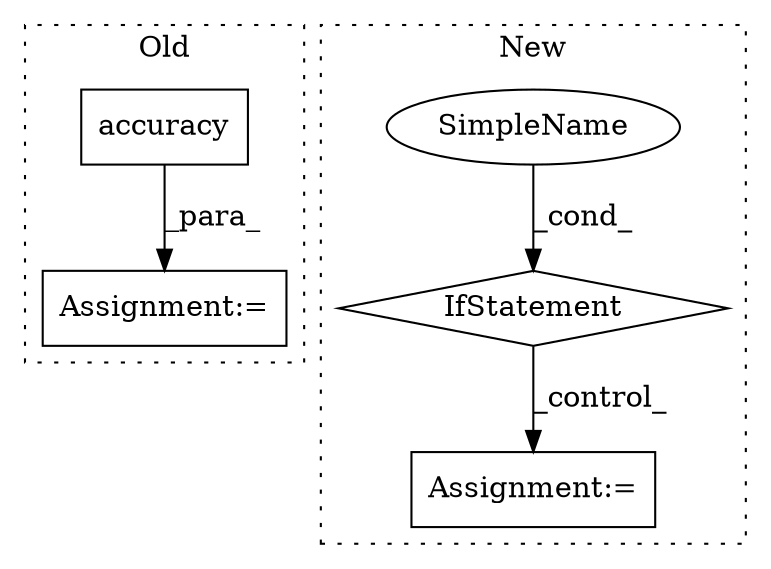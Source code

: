 digraph G {
subgraph cluster0 {
1 [label="accuracy" a="32" s="5720,5819" l="9,1" shape="box"];
5 [label="Assignment:=" a="7" s="5719" l="1" shape="box"];
label = "Old";
style="dotted";
}
subgraph cluster1 {
2 [label="IfStatement" a="25" s="6261,6292" l="8,2" shape="diamond"];
3 [label="Assignment:=" a="7" s="6315" l="1" shape="box"];
4 [label="SimpleName" a="42" s="" l="" shape="ellipse"];
label = "New";
style="dotted";
}
1 -> 5 [label="_para_"];
2 -> 3 [label="_control_"];
4 -> 2 [label="_cond_"];
}